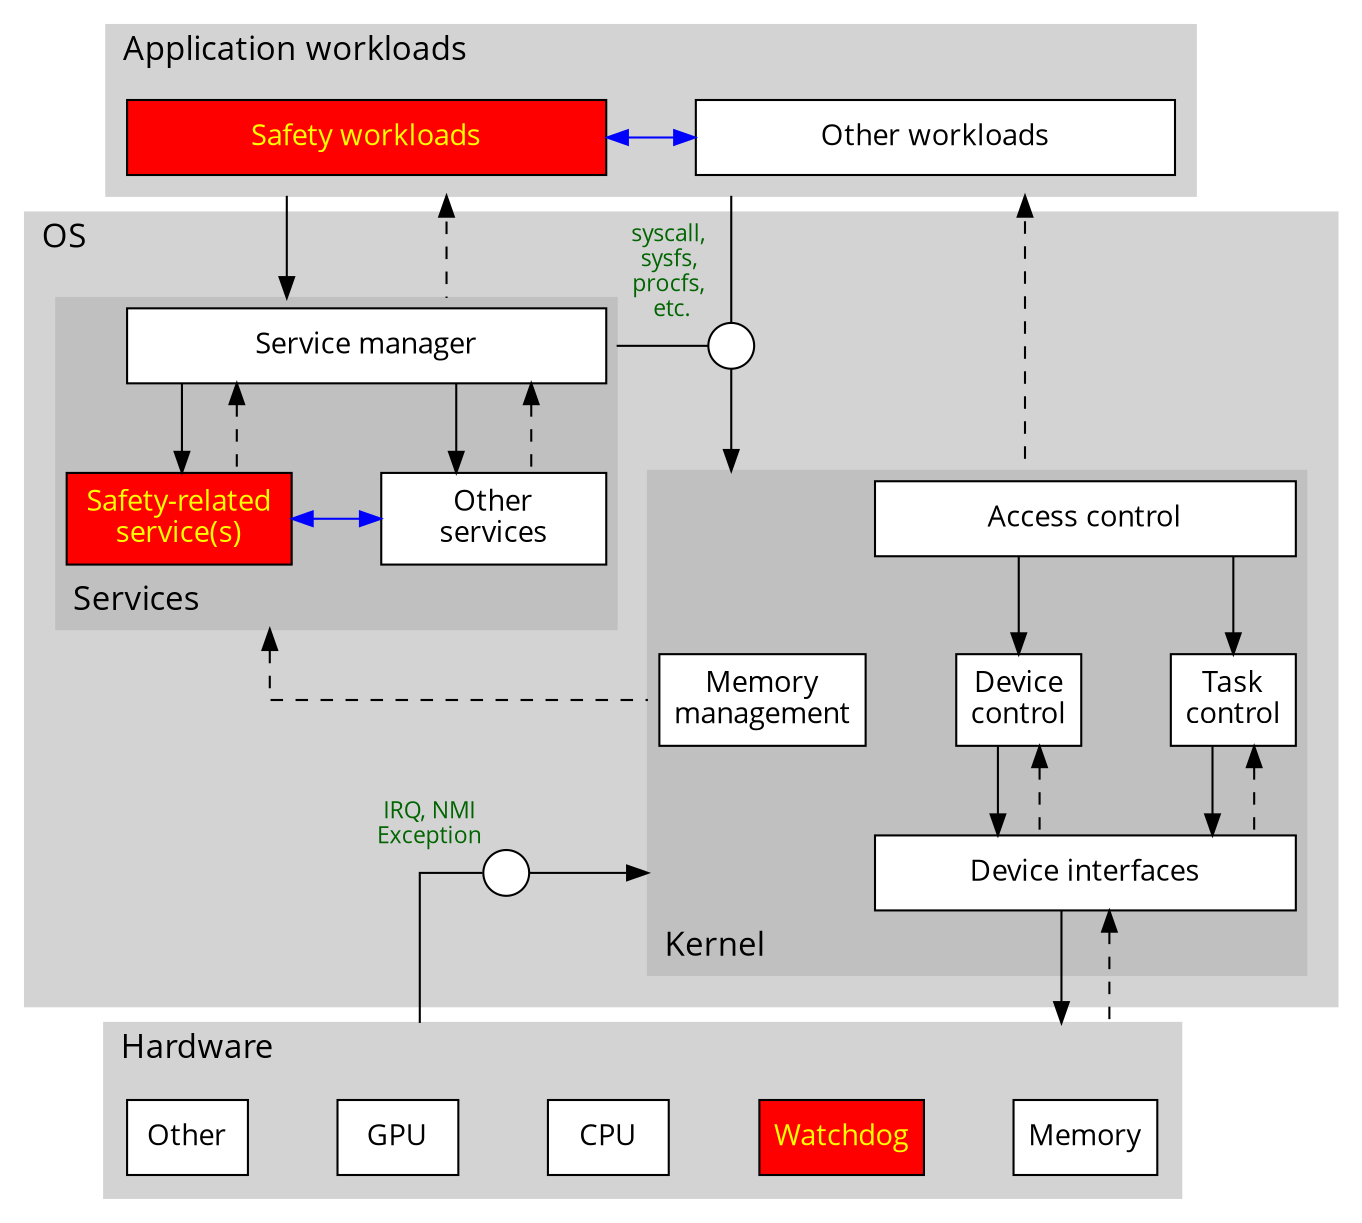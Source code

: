 digraph G {
node [shape=box width=0.8 height=0.5 labelloc=c margin=0.1
      fontname="Open Sans" fontsize=14 style=filled fillcolor=white]
graph [splines=ortho ranksep=0.6 nodesep=0.6]
edge [fontname="Open Sans" fontsize=12]
layout=dot; overlap=false;
ordering=out; compound=true; newrank=true;

subgraph cluster_user {
    label="Application workloads" labeljust=l color=lightgrey
    fontname="Open Sans" fontsize=16 style=filled margin=10
    rvc [label="Safety workloads" width=3.2 fillcolor=red fontcolor=yellow]
    ivi [label="Other workloads" width=3.2]
    }

subgraph cluster_os {
    label="OS" labeljust=l
    fontname="Open Sans" fontsize=16 margin=15 style=filled color=lightgrey

    subgraph cluster_services {
    label="Services" color=grey labeljust=l labelloc=b margin=5
        servman [label="Service manager" width=3.2]
        services [label="Other\nservices" width=1.5]
        safeserv [label="Safety-related\nservice(s)" width=1.5 fillcolor=red fontcolor=yellow]
        }

    subgraph cluster_kernel {
        label="Kernel" color=grey labeljust=l labelloc=b margin=5
        mman [label="Memory\nmanagement"]
        acon [label="Access control" width=2.8]
        dcon [label="Device\ncontrol"]
        tcon [label="Task\ncontrol"]
        dint [label="Device interfaces" width=2.8]
        }
    syscall [shape=circle width=0.3 height=0.3 fontsize=11
        label="" xlabel="syscall,\nsysfs,\nprocfs,\n etc." fontcolor=darkgreen]
    interrupt [shape=circle width=0.3 height=0.3 fontsize=11
        label="" xlabel="IRQ, NMI\nException" fontcolor=darkgreen]
    }

subgraph cluster_hardware {
    label="Hardware" style=filled color=lightgrey labelloc=t labeljust=l
    fontname="Open Sans" fontsize=16 margin=11
    memory [label="Memory"]
    Watchdog [fillcolor=red fontcolor=yellow]
    processor [label="CPU"]
    GPU
    Other
    }

{rank=same; rvc; ivi;}
{rank=same; servman; syscall;}
{rank=same; safeserv; services;}
{rank=same; mman; dcon; tcon;}
{rank=same; interrupt; dint}
{rank=same; Other; GPU; memory; processor; Watchdog;}

rvc -> servman [ltail=cluster_user lhead=cluster_services]
rvc -> servman [dir=back style=dashed ltail=cluster_user lhead=cluster_services]
ivi -> syscall [dir=none ltail=cluster_user]
ivi -> acon [dir=back style=dashed ltail=cluster_user lhead=cluster_kernel]
rvc -> ivi [dir=both color=blue]

syscall -> mman [lhead=cluster_kernel]

servman -> syscall [dir=none ltail=cluster_services weight=2]
safeserv -> mman [dir=back style=dashed ltail=cluster_services lhead=cluster_kernel]

servman -> safeserv
servman -> safeserv [dir=back style=dashed]
servman -> services
servman -> services [dir=back style=dashed]
safeserv -> services [dir=both color=blue]

mman -> dcon [style=invis]
acon -> dcon
acon -> tcon [weight=3]
dcon -> dint
dcon -> dint [dir=back style=dashed]
tcon -> dint
tcon -> dint [dir=back style=dashed weight=2]

interrupt -> GPU [dir=none lhead=cluster_hardware weight=1]
interrupt -> dint [lhead=cluster_kernel weight=1]

dint -> memory [lhead=cluster_hardware weight=1]
dint -> memory [dir=back style=dashed lhead=cluster_hardware weight=1]
}

